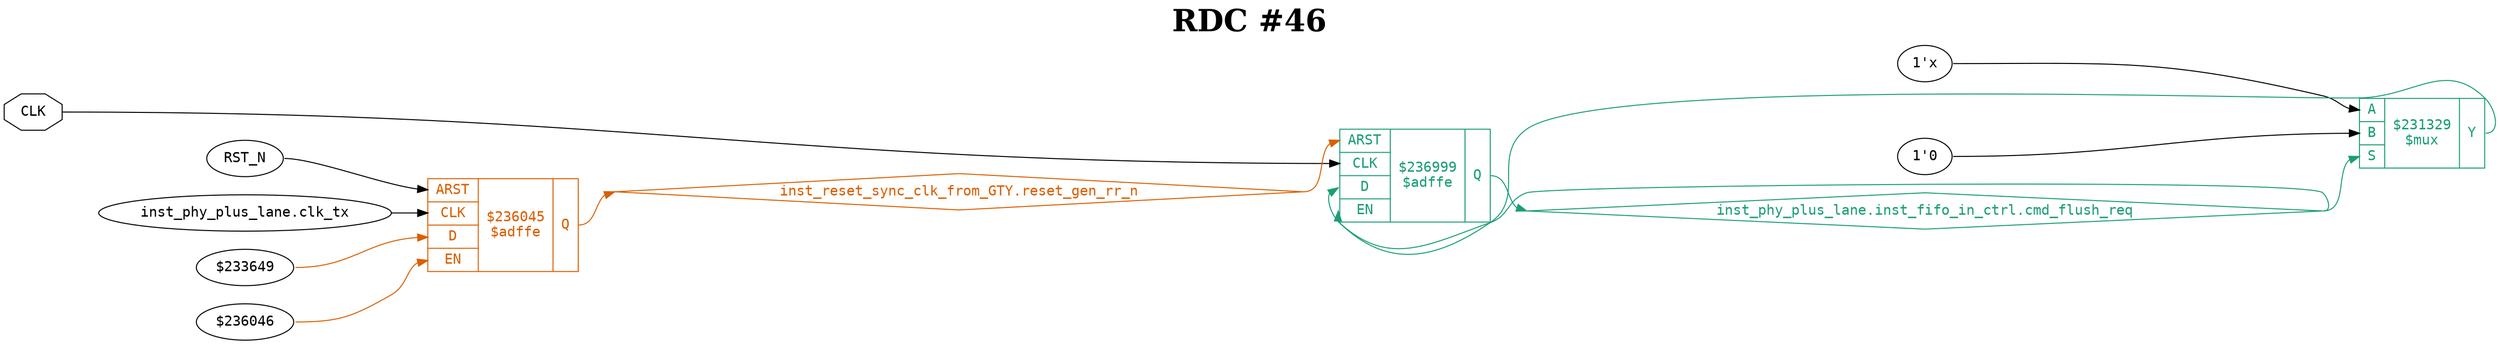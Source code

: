 digraph "spacefibre_light_top" {
label=<<b>RDC #46</b>>;
labelloc="t"
fontsize="30"
node ["fontname"="Courier"]
edge ["fontname"="Courier"]
rankdir="LR";
remincross=true;
n2 [ shape=octagon, label="CLK", color="black", fontcolor="black", href="/src/ip_spacefibre_light_top/spacefibre_light_top.vhd#45" ];
n3 [ shape=diamond, label="inst_phy_plus_lane.inst_fifo_in_ctrl.cmd_flush_req", colorscheme="dark28", color="1", fontcolor="1", href="/src/ip/fifo_dc/fifo_dc.vhd#111" ];
n4 [ shape=diamond, label="inst_reset_sync_clk_from_GTY.reset_gen_rr_n", colorscheme="dark28", color="2", fontcolor="2", href="/src/ip_spacefibre_light_top/reset_gen.vhd#46" ];
{ rank="source"; n2;}
{ rank="sink";}
v0 [ label="RST_N" ];
v1 [ label="inst_phy_plus_lane.clk_tx" ];
v2 [ label="$233649" ];
v3 [ label="$236046" ];
c9 [ shape=record, label="{{<p5> ARST|<p2> CLK|<p6> D|<p7> EN}|$236045\n$adffe|{<p8> Q}}", colorscheme="dark28", color="2", fontcolor="2" , href="/src/ip_spacefibre_light_top/reset_gen.vhd#56"  ];
c10 [ shape=record, label="{{<p5> ARST|<p2> CLK|<p6> D|<p7> EN}|$236999\n$adffe|{<p8> Q}}", colorscheme="dark28", color="1", fontcolor="1" , href="/src/ip/fifo_dc/fifo_dc.vhd#440"  ];
v4 [ label="1'x" ];
v5 [ label="1'0" ];
c15 [ shape=record, label="{{<p11> A|<p12> B|<p13> S}|$231329\n$mux|{<p14> Y}}", colorscheme="dark28", color="1", fontcolor="1" , href="/src/ip/fifo_dc/fifo_dc.vhd#471"  ];
c15:p14:e -> c10:p6:w [colorscheme="dark28", color="1", fontcolor="1", label=""];
n2:e -> c10:p2:w [color="black", fontcolor="black", label=""];
c10:p8:e -> n3:w [colorscheme="dark28", color="1", fontcolor="1", label=""];
n3:e -> c10:p7:w [colorscheme="dark28", color="1", fontcolor="1", label=""];
n3:e -> c15:p13:w [colorscheme="dark28", color="1", fontcolor="1", label=""];
c9:p8:e -> n4:w [colorscheme="dark28", color="2", fontcolor="2", label=""];
n4:e -> c10:p5:w [colorscheme="dark28", color="2", fontcolor="2", label=""];
v0:e -> c9:p5:w [color="black", fontcolor="black", label=""];
v1:e -> c9:p2:w [color="black", fontcolor="black", label=""];
v2:e -> c9:p6:w [colorscheme="dark28", color="2", fontcolor="2", label=""];
v3:e -> c9:p7:w [colorscheme="dark28", color="2", fontcolor="2", label=""];
v4:e -> c15:p11:w [color="black", fontcolor="black", label=""];
v5:e -> c15:p12:w [color="black", fontcolor="black", label=""];
}
